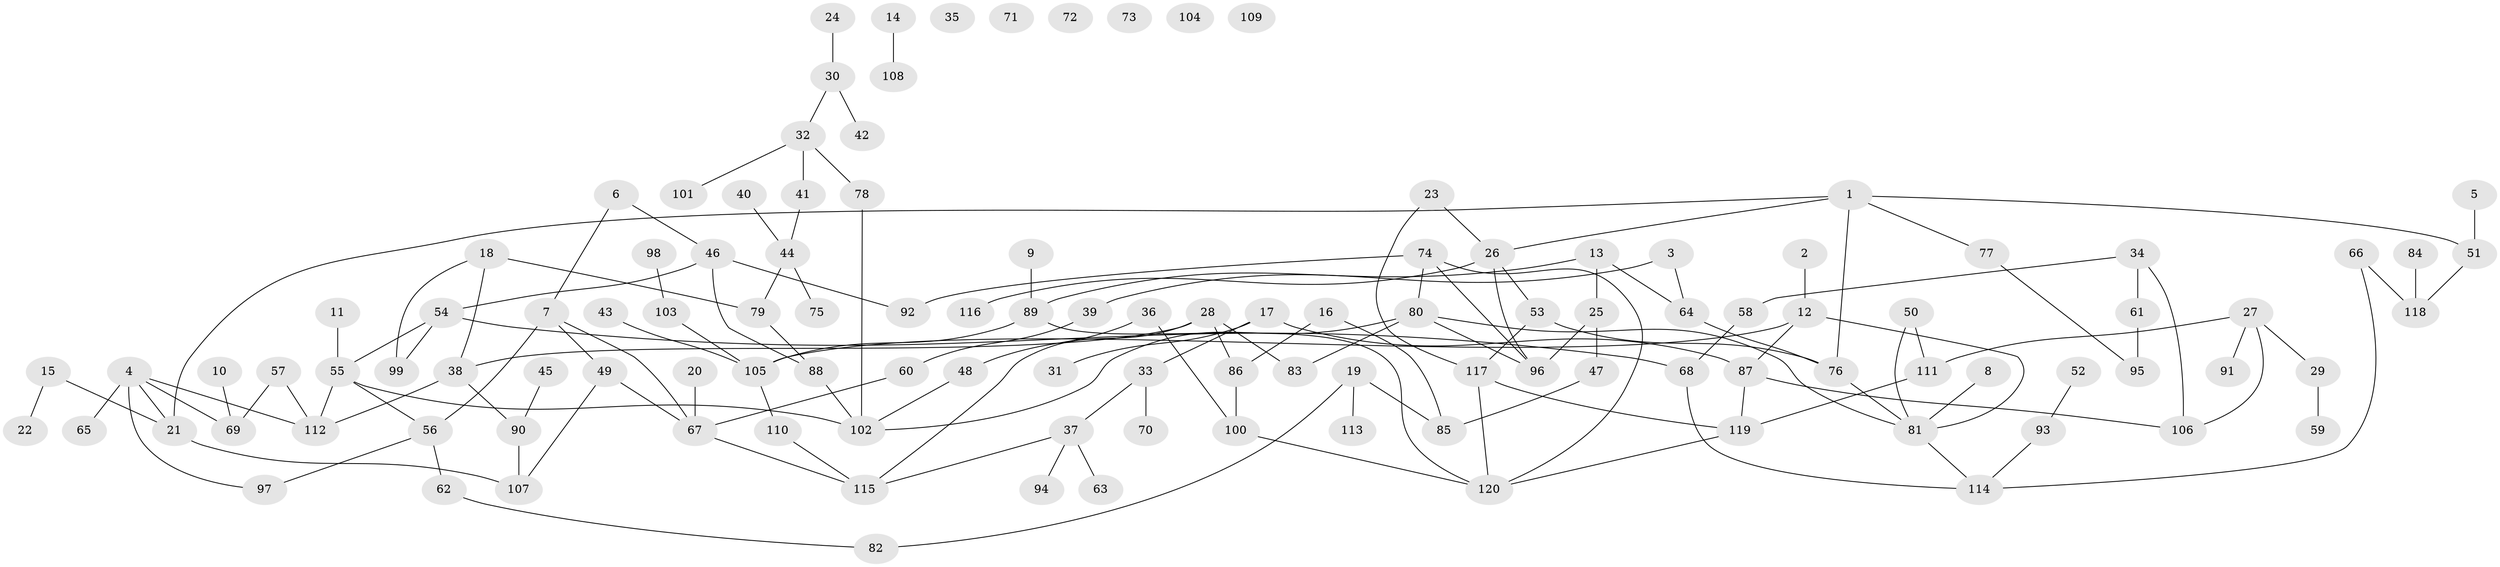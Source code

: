 // Generated by graph-tools (version 1.1) at 2025/13/03/09/25 04:13:02]
// undirected, 120 vertices, 149 edges
graph export_dot {
graph [start="1"]
  node [color=gray90,style=filled];
  1;
  2;
  3;
  4;
  5;
  6;
  7;
  8;
  9;
  10;
  11;
  12;
  13;
  14;
  15;
  16;
  17;
  18;
  19;
  20;
  21;
  22;
  23;
  24;
  25;
  26;
  27;
  28;
  29;
  30;
  31;
  32;
  33;
  34;
  35;
  36;
  37;
  38;
  39;
  40;
  41;
  42;
  43;
  44;
  45;
  46;
  47;
  48;
  49;
  50;
  51;
  52;
  53;
  54;
  55;
  56;
  57;
  58;
  59;
  60;
  61;
  62;
  63;
  64;
  65;
  66;
  67;
  68;
  69;
  70;
  71;
  72;
  73;
  74;
  75;
  76;
  77;
  78;
  79;
  80;
  81;
  82;
  83;
  84;
  85;
  86;
  87;
  88;
  89;
  90;
  91;
  92;
  93;
  94;
  95;
  96;
  97;
  98;
  99;
  100;
  101;
  102;
  103;
  104;
  105;
  106;
  107;
  108;
  109;
  110;
  111;
  112;
  113;
  114;
  115;
  116;
  117;
  118;
  119;
  120;
  1 -- 21;
  1 -- 26;
  1 -- 51;
  1 -- 76;
  1 -- 77;
  2 -- 12;
  3 -- 39;
  3 -- 64;
  4 -- 21;
  4 -- 65;
  4 -- 69;
  4 -- 97;
  4 -- 112;
  5 -- 51;
  6 -- 7;
  6 -- 46;
  7 -- 49;
  7 -- 56;
  7 -- 67;
  8 -- 81;
  9 -- 89;
  10 -- 69;
  11 -- 55;
  12 -- 81;
  12 -- 87;
  12 -- 105;
  13 -- 25;
  13 -- 64;
  13 -- 89;
  14 -- 108;
  15 -- 21;
  15 -- 22;
  16 -- 85;
  16 -- 86;
  17 -- 31;
  17 -- 33;
  17 -- 87;
  18 -- 38;
  18 -- 79;
  18 -- 99;
  19 -- 82;
  19 -- 85;
  19 -- 113;
  20 -- 67;
  21 -- 107;
  23 -- 26;
  23 -- 117;
  24 -- 30;
  25 -- 47;
  25 -- 96;
  26 -- 53;
  26 -- 96;
  26 -- 116;
  27 -- 29;
  27 -- 91;
  27 -- 106;
  27 -- 111;
  28 -- 38;
  28 -- 83;
  28 -- 86;
  28 -- 115;
  29 -- 59;
  30 -- 32;
  30 -- 42;
  32 -- 41;
  32 -- 78;
  32 -- 101;
  33 -- 37;
  33 -- 70;
  34 -- 58;
  34 -- 61;
  34 -- 106;
  36 -- 48;
  36 -- 100;
  37 -- 63;
  37 -- 94;
  37 -- 115;
  38 -- 90;
  38 -- 112;
  39 -- 60;
  40 -- 44;
  41 -- 44;
  43 -- 105;
  44 -- 75;
  44 -- 79;
  45 -- 90;
  46 -- 54;
  46 -- 88;
  46 -- 92;
  47 -- 85;
  48 -- 102;
  49 -- 67;
  49 -- 107;
  50 -- 81;
  50 -- 111;
  51 -- 118;
  52 -- 93;
  53 -- 76;
  53 -- 117;
  54 -- 55;
  54 -- 68;
  54 -- 99;
  55 -- 56;
  55 -- 102;
  55 -- 112;
  56 -- 62;
  56 -- 97;
  57 -- 69;
  57 -- 112;
  58 -- 68;
  60 -- 67;
  61 -- 95;
  62 -- 82;
  64 -- 76;
  66 -- 114;
  66 -- 118;
  67 -- 115;
  68 -- 114;
  74 -- 80;
  74 -- 92;
  74 -- 96;
  74 -- 120;
  76 -- 81;
  77 -- 95;
  78 -- 102;
  79 -- 88;
  80 -- 81;
  80 -- 83;
  80 -- 96;
  80 -- 102;
  81 -- 114;
  84 -- 118;
  86 -- 100;
  87 -- 106;
  87 -- 119;
  88 -- 102;
  89 -- 105;
  89 -- 120;
  90 -- 107;
  93 -- 114;
  98 -- 103;
  100 -- 120;
  103 -- 105;
  105 -- 110;
  110 -- 115;
  111 -- 119;
  117 -- 119;
  117 -- 120;
  119 -- 120;
}
